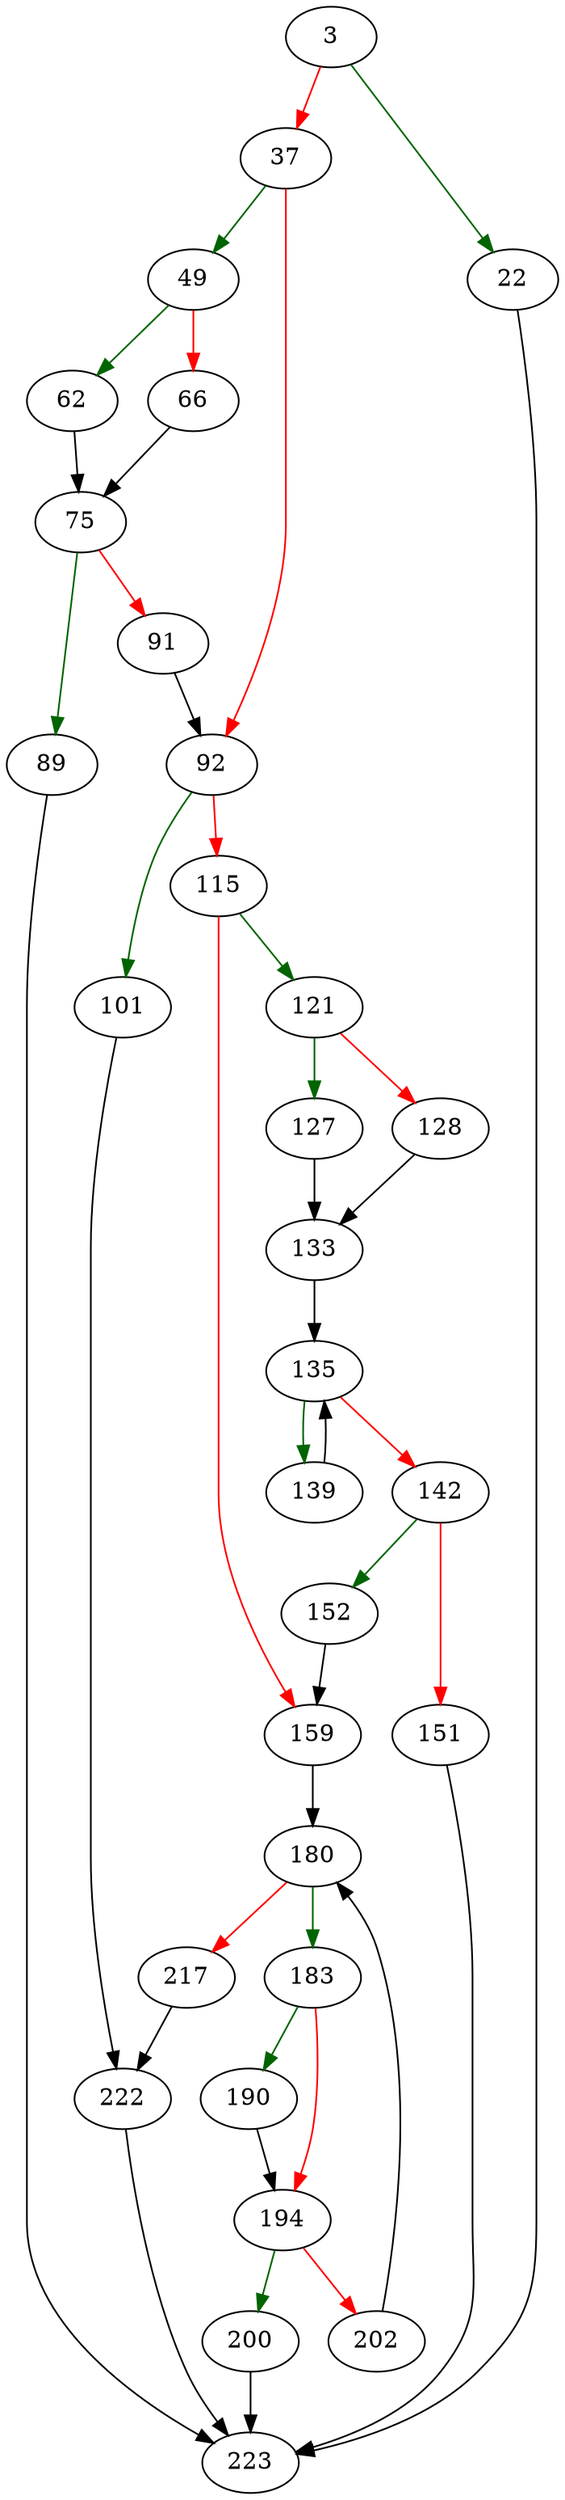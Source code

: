 strict digraph "vdbePmaReadBlob" {
	// Node definitions.
	3 [entry=true];
	22;
	37;
	223;
	49;
	92;
	62;
	66;
	75;
	89;
	91;
	101;
	115;
	222;
	121;
	159;
	127;
	128;
	133;
	135;
	139;
	142;
	152;
	151;
	180;
	183;
	217;
	190;
	194;
	200;
	202;

	// Edge definitions.
	3 -> 22 [
		color=darkgreen
		cond=true
	];
	3 -> 37 [
		color=red
		cond=false
	];
	22 -> 223;
	37 -> 49 [
		color=darkgreen
		cond=true
	];
	37 -> 92 [
		color=red
		cond=false
	];
	49 -> 62 [
		color=darkgreen
		cond=true
	];
	49 -> 66 [
		color=red
		cond=false
	];
	92 -> 101 [
		color=darkgreen
		cond=true
	];
	92 -> 115 [
		color=red
		cond=false
	];
	62 -> 75;
	66 -> 75;
	75 -> 89 [
		color=darkgreen
		cond=true
	];
	75 -> 91 [
		color=red
		cond=false
	];
	89 -> 223;
	91 -> 92;
	101 -> 222;
	115 -> 121 [
		color=darkgreen
		cond=true
	];
	115 -> 159 [
		color=red
		cond=false
	];
	222 -> 223;
	121 -> 127 [
		color=darkgreen
		cond=true
	];
	121 -> 128 [
		color=red
		cond=false
	];
	159 -> 180;
	127 -> 133;
	128 -> 133;
	133 -> 135;
	135 -> 139 [
		color=darkgreen
		cond=true
	];
	135 -> 142 [
		color=red
		cond=false
	];
	139 -> 135;
	142 -> 152 [
		color=darkgreen
		cond=true
	];
	142 -> 151 [
		color=red
		cond=false
	];
	152 -> 159;
	151 -> 223;
	180 -> 183 [
		color=darkgreen
		cond=true
	];
	180 -> 217 [
		color=red
		cond=false
	];
	183 -> 190 [
		color=darkgreen
		cond=true
	];
	183 -> 194 [
		color=red
		cond=false
	];
	217 -> 222;
	190 -> 194;
	194 -> 200 [
		color=darkgreen
		cond=true
	];
	194 -> 202 [
		color=red
		cond=false
	];
	200 -> 223;
	202 -> 180;
}